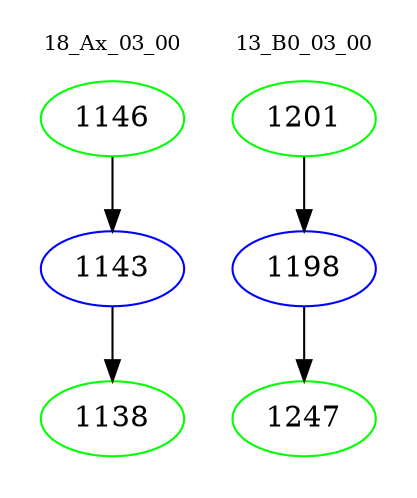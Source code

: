 digraph{
subgraph cluster_0 {
color = white
label = "18_Ax_03_00";
fontsize=10;
T0_1146 [label="1146", color="green"]
T0_1146 -> T0_1143 [color="black"]
T0_1143 [label="1143", color="blue"]
T0_1143 -> T0_1138 [color="black"]
T0_1138 [label="1138", color="green"]
}
subgraph cluster_1 {
color = white
label = "13_B0_03_00";
fontsize=10;
T1_1201 [label="1201", color="green"]
T1_1201 -> T1_1198 [color="black"]
T1_1198 [label="1198", color="blue"]
T1_1198 -> T1_1247 [color="black"]
T1_1247 [label="1247", color="green"]
}
}
